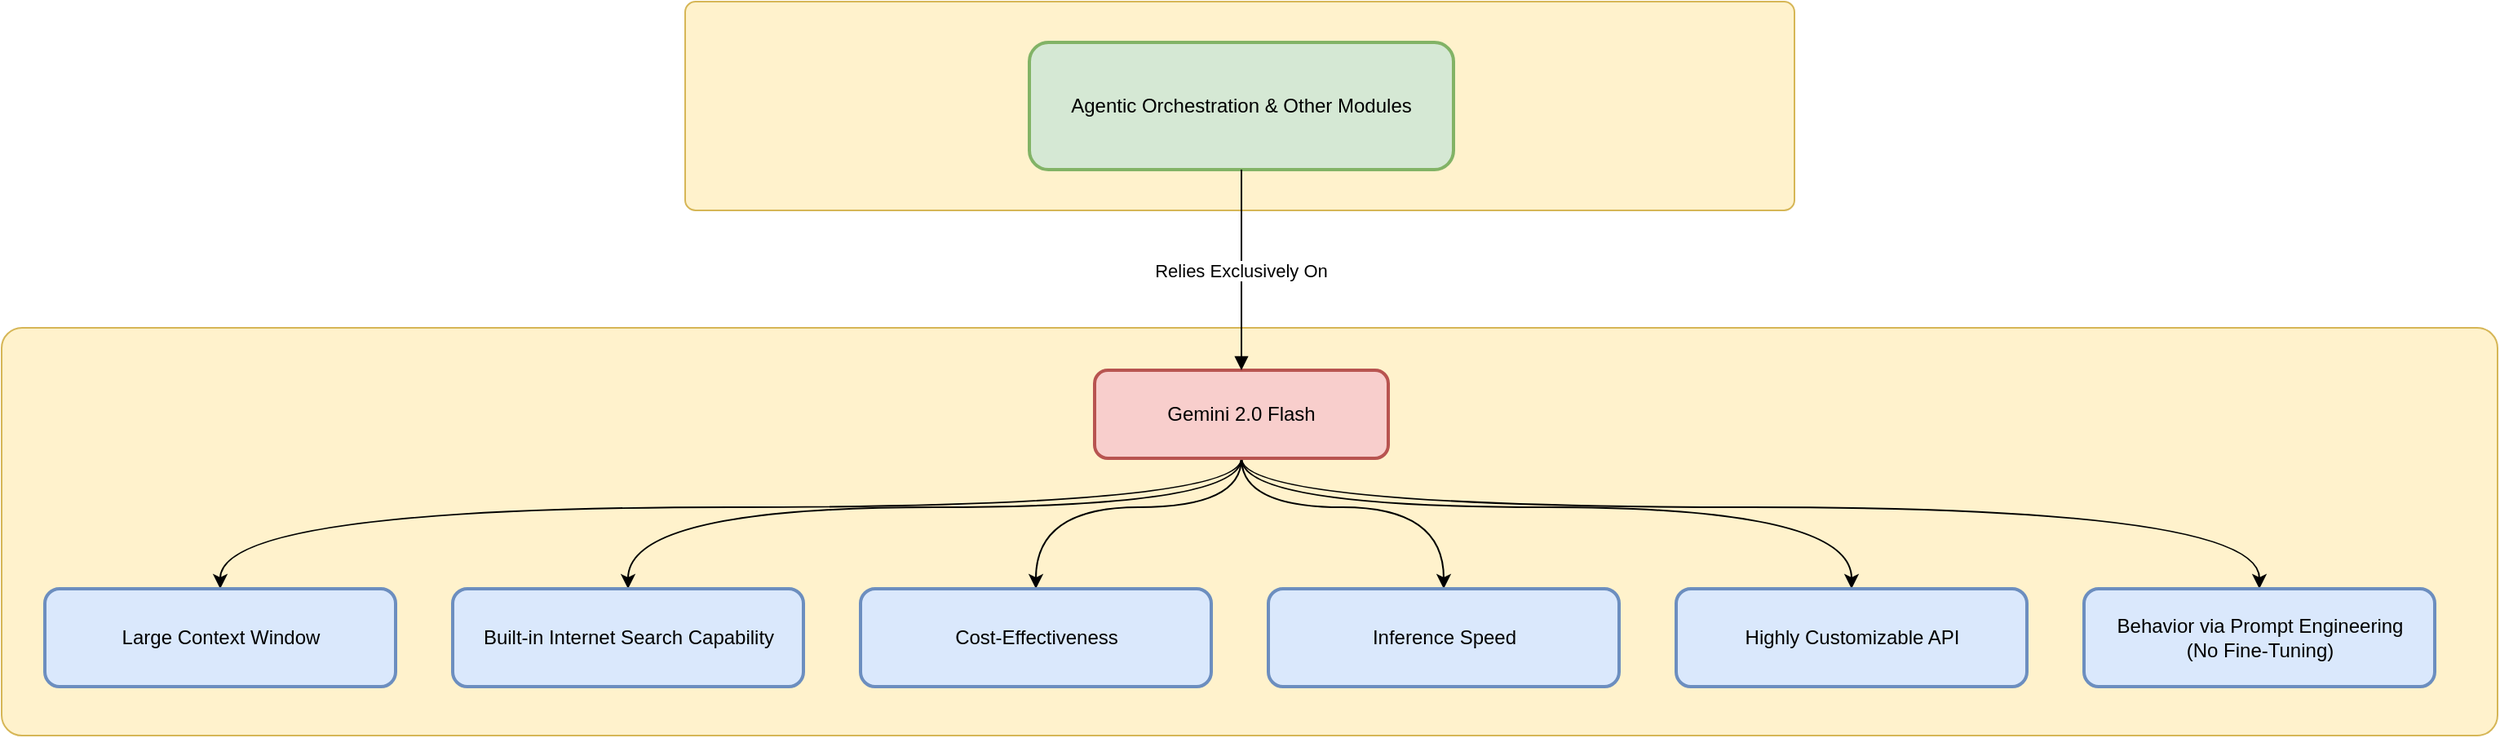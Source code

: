 <mxfile version="27.1.4">
  <diagram name="Page-1" id="rtvqMcNyKAJsLp_Cv-yN">
    <mxGraphModel dx="1871" dy="1015" grid="1" gridSize="10" guides="1" tooltips="1" connect="1" arrows="1" fold="1" page="1" pageScale="1" pageWidth="4681" pageHeight="3300" math="0" shadow="0">
      <root>
        <mxCell id="0" />
        <mxCell id="1" parent="0" />
        <mxCell id="ruBGznHotA-V7P8WJPX5-97" value="" style="whiteSpace=wrap;strokeWidth=1;fillColor=#fff2cc;strokeColor=#d6b656;rounded=1;imageHeight=24;arcSize=5;" vertex="1" parent="1">
          <mxGeometry x="270" y="220" width="1530" height="250" as="geometry" />
        </mxCell>
        <mxCell id="ruBGznHotA-V7P8WJPX5-74" value="AskDB System" style="whiteSpace=wrap;strokeWidth=1;fillColor=#fff2cc;strokeColor=#d6b656;rounded=1;imageHeight=24;arcSize=5;" vertex="1" parent="1">
          <mxGeometry x="689" y="20" width="680" height="128" as="geometry" />
        </mxCell>
        <mxCell id="ruBGznHotA-V7P8WJPX5-75" value="Agentic Orchestration &amp; Other Modules" style="whiteSpace=wrap;strokeWidth=2;fillColor=#d5e8d4;strokeColor=#82b366;rounded=1;" vertex="1" parent="1">
          <mxGeometry x="900" y="45" width="260" height="78" as="geometry" />
        </mxCell>
        <mxCell id="ruBGznHotA-V7P8WJPX5-91" style="edgeStyle=orthogonalEdgeStyle;rounded=0;orthogonalLoop=1;jettySize=auto;html=1;entryX=0.5;entryY=0;entryDx=0;entryDy=0;curved=1;" edge="1" parent="1" source="ruBGznHotA-V7P8WJPX5-76" target="ruBGznHotA-V7P8WJPX5-79">
          <mxGeometry relative="1" as="geometry">
            <Array as="points">
              <mxPoint x="1030" y="330" />
              <mxPoint x="904" y="330" />
            </Array>
          </mxGeometry>
        </mxCell>
        <mxCell id="ruBGznHotA-V7P8WJPX5-92" style="edgeStyle=orthogonalEdgeStyle;rounded=0;orthogonalLoop=1;jettySize=auto;html=1;entryX=0.5;entryY=0;entryDx=0;entryDy=0;curved=1;" edge="1" parent="1" source="ruBGznHotA-V7P8WJPX5-76" target="ruBGznHotA-V7P8WJPX5-78">
          <mxGeometry relative="1" as="geometry">
            <Array as="points">
              <mxPoint x="1030" y="330" />
              <mxPoint x="654" y="330" />
            </Array>
          </mxGeometry>
        </mxCell>
        <mxCell id="ruBGznHotA-V7P8WJPX5-93" style="edgeStyle=orthogonalEdgeStyle;rounded=0;orthogonalLoop=1;jettySize=auto;html=1;entryX=0.5;entryY=0;entryDx=0;entryDy=0;curved=1;" edge="1" parent="1" source="ruBGznHotA-V7P8WJPX5-76" target="ruBGznHotA-V7P8WJPX5-77">
          <mxGeometry relative="1" as="geometry">
            <Array as="points">
              <mxPoint x="1030" y="330" />
              <mxPoint x="404" y="330" />
            </Array>
          </mxGeometry>
        </mxCell>
        <mxCell id="ruBGznHotA-V7P8WJPX5-94" style="edgeStyle=orthogonalEdgeStyle;rounded=0;orthogonalLoop=1;jettySize=auto;html=1;entryX=0.5;entryY=0;entryDx=0;entryDy=0;curved=1;" edge="1" parent="1" source="ruBGznHotA-V7P8WJPX5-76" target="ruBGznHotA-V7P8WJPX5-80">
          <mxGeometry relative="1" as="geometry">
            <Array as="points">
              <mxPoint x="1030" y="330" />
              <mxPoint x="1154" y="330" />
            </Array>
          </mxGeometry>
        </mxCell>
        <mxCell id="ruBGznHotA-V7P8WJPX5-95" style="edgeStyle=orthogonalEdgeStyle;rounded=0;orthogonalLoop=1;jettySize=auto;html=1;entryX=0.5;entryY=0;entryDx=0;entryDy=0;curved=1;" edge="1" parent="1" source="ruBGznHotA-V7P8WJPX5-76" target="ruBGznHotA-V7P8WJPX5-81">
          <mxGeometry relative="1" as="geometry">
            <Array as="points">
              <mxPoint x="1030" y="330" />
              <mxPoint x="1404" y="330" />
            </Array>
          </mxGeometry>
        </mxCell>
        <mxCell id="ruBGznHotA-V7P8WJPX5-96" style="edgeStyle=orthogonalEdgeStyle;rounded=0;orthogonalLoop=1;jettySize=auto;html=1;entryX=0.5;entryY=0;entryDx=0;entryDy=0;curved=1;" edge="1" parent="1" source="ruBGznHotA-V7P8WJPX5-76" target="ruBGznHotA-V7P8WJPX5-82">
          <mxGeometry relative="1" as="geometry">
            <Array as="points">
              <mxPoint x="1030" y="330" />
              <mxPoint x="1654" y="330" />
            </Array>
          </mxGeometry>
        </mxCell>
        <mxCell id="ruBGznHotA-V7P8WJPX5-76" value="Gemini 2.0 Flash" style="whiteSpace=wrap;strokeWidth=2;fillColor=#f8cecc;strokeColor=#b85450;rounded=1;" vertex="1" parent="1">
          <mxGeometry x="940" y="246" width="180" height="54" as="geometry" />
        </mxCell>
        <mxCell id="ruBGznHotA-V7P8WJPX5-77" value="Large Context Window" style="whiteSpace=wrap;strokeWidth=2;flipH=0;fillColor=#dae8fc;strokeColor=#6c8ebf;rounded=1;" vertex="1" parent="1">
          <mxGeometry x="296.5" y="380" width="215" height="60" as="geometry" />
        </mxCell>
        <mxCell id="ruBGznHotA-V7P8WJPX5-78" value="Built-in Internet Search Capability" style="whiteSpace=wrap;strokeWidth=2;flipH=0;fillColor=#dae8fc;strokeColor=#6c8ebf;rounded=1;" vertex="1" parent="1">
          <mxGeometry x="546.5" y="380" width="215" height="60" as="geometry" />
        </mxCell>
        <mxCell id="ruBGznHotA-V7P8WJPX5-79" value="Cost-Effectiveness" style="whiteSpace=wrap;strokeWidth=2;flipH=0;imageWidth=23;fillColor=#dae8fc;strokeColor=#6c8ebf;rounded=1;" vertex="1" parent="1">
          <mxGeometry x="796.5" y="380" width="215" height="60" as="geometry" />
        </mxCell>
        <mxCell id="ruBGznHotA-V7P8WJPX5-80" value="Inference Speed" style="whiteSpace=wrap;strokeWidth=2;flipH=0;fillColor=#dae8fc;strokeColor=#6c8ebf;rounded=1;" vertex="1" parent="1">
          <mxGeometry x="1046.5" y="380" width="215" height="60" as="geometry" />
        </mxCell>
        <mxCell id="ruBGznHotA-V7P8WJPX5-81" value="Highly Customizable API" style="whiteSpace=wrap;strokeWidth=2;flipH=0;fillColor=#dae8fc;strokeColor=#6c8ebf;rounded=1;" vertex="1" parent="1">
          <mxGeometry x="1296.5" y="380" width="215" height="60" as="geometry" />
        </mxCell>
        <mxCell id="ruBGznHotA-V7P8WJPX5-82" value="Behavior via Prompt Engineering &#xa;(No Fine-Tuning)" style="whiteSpace=wrap;strokeWidth=2;flipH=0;fillColor=#dae8fc;strokeColor=#6c8ebf;rounded=1;" vertex="1" parent="1">
          <mxGeometry x="1546.5" y="380" width="215" height="60" as="geometry" />
        </mxCell>
        <mxCell id="ruBGznHotA-V7P8WJPX5-89" value="Relies Exclusively On" style="curved=1;startArrow=none;endArrow=block;exitX=0.5;exitY=1;entryX=0.5;entryY=-0.01;rounded=0;" edge="1" parent="1" source="ruBGznHotA-V7P8WJPX5-75" target="ruBGznHotA-V7P8WJPX5-76">
          <mxGeometry relative="1" as="geometry">
            <Array as="points" />
          </mxGeometry>
        </mxCell>
      </root>
    </mxGraphModel>
  </diagram>
</mxfile>
